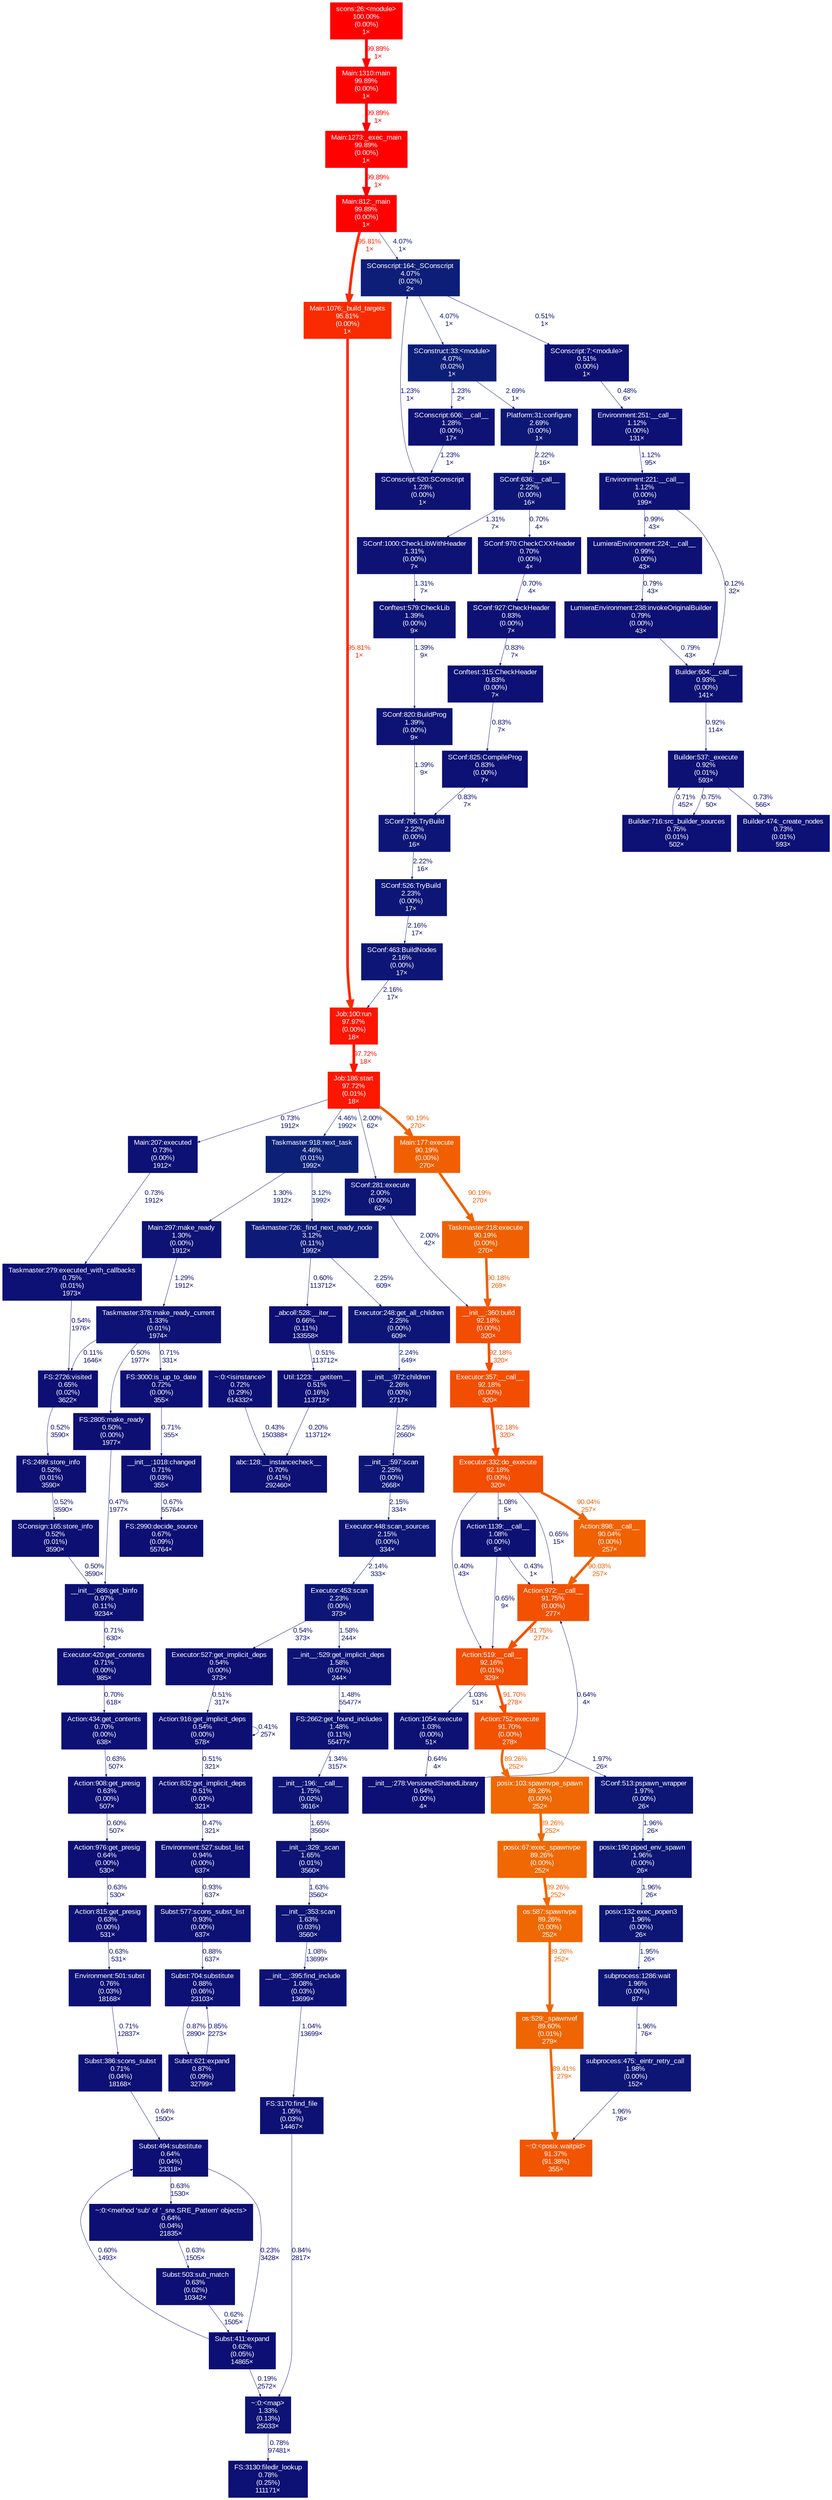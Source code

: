 digraph {
	graph [ranksep=0.25, fontname=Arial, nodesep=0.125];
	node [fontname=Arial, style=filled, height=0, width=0, shape=box, fontcolor=white];
	edge [fontname=Arial];
	3 [color="#0d1074", fontcolor="#ffffff", fontsize="10.00", label="Taskmaster:279:executed_with_callbacks\n0.75%\n(0.01%)\n1973×"];
	3 -> 255 [color="#0d0f73", label="0.54%\n1976×", arrowsize="0.35", fontsize="10.00", fontcolor="#0d0f73", labeldistance="0.50", penwidth="0.50"];
	10 [color="#0d1a77", fontcolor="#ffffff", fontsize="10.00", label="Taskmaster:726:_find_next_ready_node\n3.12%\n(0.11%)\n1992×"];
	10 -> 1105 [color="#0d1676", label="2.25%\n609×", arrowsize="0.35", fontsize="10.00", fontcolor="#0d1676", labeldistance="0.50", penwidth="0.50"];
	10 -> 571 [color="#0d0f74", label="0.60%\n113712×", arrowsize="0.35", fontsize="10.00", fontcolor="#0d0f74", labeldistance="0.50", penwidth="0.50"];
	22 [color="#0d1174", fontcolor="#ffffff", fontsize="10.00", label="Builder:537:_execute\n0.92%\n(0.01%)\n593×"];
	22 -> 275 [color="#0d1074", label="0.75%\n50×", arrowsize="0.35", fontsize="10.00", fontcolor="#0d1074", labeldistance="0.50", penwidth="0.50"];
	22 -> 26 [color="#0d1074", label="0.73%\n566×", arrowsize="0.35", fontsize="10.00", fontcolor="#0d1074", labeldistance="0.50", penwidth="0.50"];
	24 [color="#0d1876", fontcolor="#ffffff", fontsize="10.00", label="Platform:31:configure\n2.69%\n(0.00%)\n1×"];
	24 -> 198 [color="#0d1676", label="2.22%\n16×", arrowsize="0.35", fontsize="10.00", fontcolor="#0d1676", labeldistance="0.50", penwidth="0.50"];
	26 [color="#0d1074", fontcolor="#ffffff", fontsize="10.00", label="Builder:474:_create_nodes\n0.73%\n(0.01%)\n593×"];
	35 [color="#0d1074", fontcolor="#ffffff", fontsize="10.00", label="Subst:621:expand\n0.87%\n(0.09%)\n32799×"];
	35 -> 573 [color="#0d1074", label="0.85%\n2273×", arrowsize="0.35", fontsize="10.00", fontcolor="#0d1074", labeldistance="0.50", penwidth="0.50"];
	93 [color="#0d1575", fontcolor="#ffffff", fontsize="10.00", label="posix:190:piped_env_spawn\n1.96%\n(0.00%)\n26×"];
	93 -> 273 [color="#0d1575", label="1.96%\n26×", arrowsize="0.35", fontsize="10.00", fontcolor="#0d1575", labeldistance="0.50", penwidth="0.50"];
	94 [color="#0d1575", fontcolor="#ffffff", fontsize="10.00", label="SConf:513:pspawn_wrapper\n1.97%\n(0.00%)\n26×"];
	94 -> 93 [color="#0d1575", label="1.96%\n26×", arrowsize="0.35", fontsize="10.00", fontcolor="#0d1575", labeldistance="0.50", penwidth="0.50"];
	110 [color="#ff0100", fontcolor="#ffffff", fontsize="10.00", label="Main:812:_main\n99.89%\n(0.00%)\n1×"];
	110 -> 698 [color="#f92b01", label="95.81%\n1×", arrowsize="0.98", fontsize="10.00", fontcolor="#f92b01", labeldistance="3.83", penwidth="3.83"];
	110 -> 377 [color="#0d1e78", label="4.07%\n1×", arrowsize="0.35", fontsize="10.00", fontcolor="#0d1e78", labeldistance="0.50", penwidth="0.50"];
	137 [color="#0d0f74", fontcolor="#ffffff", fontsize="10.00", label="__init__:278:VersionedSharedLibrary\n0.64%\n(0.00%)\n4×"];
	137 -> 1290 [color="#0d0f74", label="0.64%\n4×", arrowsize="0.35", fontsize="10.00", fontcolor="#0d0f74", labeldistance="0.50", penwidth="0.50"];
	167 [color="#ff0100", fontcolor="#ffffff", fontsize="10.00", label="Main:1310:main\n99.89%\n(0.00%)\n1×"];
	167 -> 546 [color="#ff0100", label="99.89%\n1×", arrowsize="1.00", fontsize="10.00", fontcolor="#ff0100", labeldistance="4.00", penwidth="4.00"];
	180 [color="#0d1174", fontcolor="#ffffff", fontsize="10.00", label="__init__:686:get_binfo\n0.97%\n(0.11%)\n9234×"];
	180 -> 557 [color="#0d1074", label="0.71%\n630×", arrowsize="0.35", fontsize="10.00", fontcolor="#0d1074", labeldistance="0.50", penwidth="0.50"];
	196 [color="#fc1701", fontcolor="#ffffff", fontsize="10.00", label="Job:186:start\n97.72%\n(0.01%)\n18×"];
	196 -> 260 [color="#0d1074", label="0.73%\n1912×", arrowsize="0.35", fontsize="10.00", fontcolor="#0d1074", labeldistance="0.50", penwidth="0.50"];
	196 -> 1546 [color="#f06002", label="90.19%\n270×", arrowsize="0.95", fontsize="10.00", fontcolor="#f06002", labeldistance="3.61", penwidth="3.61"];
	196 -> 253 [color="#0d1575", label="2.00%\n62×", arrowsize="0.35", fontsize="10.00", fontcolor="#0d1575", labeldistance="0.50", penwidth="0.50"];
	196 -> 317 [color="#0d2078", label="4.46%\n1992×", arrowsize="0.35", fontsize="10.00", fontcolor="#0d2078", labeldistance="0.50", penwidth="0.50"];
	197 [color="#0d1274", fontcolor="#ffffff", fontsize="10.00", label="SConf:1000:CheckLibWithHeader\n1.31%\n(0.00%)\n7×"];
	197 -> 862 [color="#0d1274", label="1.31%\n7×", arrowsize="0.35", fontsize="10.00", fontcolor="#0d1274", labeldistance="0.50", penwidth="0.50"];
	198 [color="#0d1676", fontcolor="#ffffff", fontsize="10.00", label="SConf:636:__call__\n2.22%\n(0.00%)\n16×"];
	198 -> 420 [color="#0d1074", label="0.70%\n4×", arrowsize="0.35", fontsize="10.00", fontcolor="#0d1074", labeldistance="0.50", penwidth="0.50"];
	198 -> 197 [color="#0d1274", label="1.31%\n7×", arrowsize="0.35", fontsize="10.00", fontcolor="#0d1274", labeldistance="0.50", penwidth="0.50"];
	219 [color="#0d1274", fontcolor="#ffffff", fontsize="10.00", label="SConscript:520:SConscript\n1.23%\n(0.00%)\n1×"];
	219 -> 377 [color="#0d1274", label="1.23%\n1×", arrowsize="0.35", fontsize="10.00", fontcolor="#0d1274", labeldistance="0.50", penwidth="0.50"];
	253 [color="#0d1575", fontcolor="#ffffff", fontsize="10.00", label="SConf:281:execute\n2.00%\n(0.00%)\n62×"];
	253 -> 318 [color="#0d1575", label="2.00%\n42×", arrowsize="0.35", fontsize="10.00", fontcolor="#0d1575", labeldistance="0.50", penwidth="0.50"];
	254 [color="#0d1274", fontcolor="#ffffff", fontsize="10.00", label="Taskmaster:378:make_ready_current\n1.33%\n(0.01%)\n1974×"];
	254 -> 1137 [color="#0d1074", label="0.71%\n331×", arrowsize="0.35", fontsize="10.00", fontcolor="#0d1074", labeldistance="0.50", penwidth="0.50"];
	254 -> 764 [color="#0d0f73", label="0.50%\n1977×", arrowsize="0.35", fontsize="10.00", fontcolor="#0d0f73", labeldistance="0.50", penwidth="0.50"];
	254 -> 255 [color="#0d0d73", label="0.11%\n1646×", arrowsize="0.35", fontsize="10.00", fontcolor="#0d0d73", labeldistance="0.50", penwidth="0.50"];
	255 [color="#0d0f74", fontcolor="#ffffff", fontsize="10.00", label="FS:2726:visited\n0.65%\n(0.02%)\n3622×"];
	255 -> 927 [color="#0d0f73", label="0.52%\n3590×", arrowsize="0.35", fontsize="10.00", fontcolor="#0d0f73", labeldistance="0.50", penwidth="0.50"];
	257 [color="#0d1676", fontcolor="#ffffff", fontsize="10.00", label="__init__:597:scan\n2.25%\n(0.00%)\n2668×"];
	257 -> 1557 [color="#0d1675", label="2.15%\n334×", arrowsize="0.35", fontsize="10.00", fontcolor="#0d1675", labeldistance="0.50", penwidth="0.50"];
	259 [color="#0d1074", fontcolor="#ffffff", fontsize="10.00", label="__init__:1018:changed\n0.71%\n(0.03%)\n355×"];
	259 -> 371 [color="#0d0f74", label="0.67%\n55764×", arrowsize="0.35", fontsize="10.00", fontcolor="#0d0f74", labeldistance="0.50", penwidth="0.50"];
	260 [color="#0d1074", fontcolor="#ffffff", fontsize="10.00", label="Main:207:executed\n0.73%\n(0.00%)\n1912×"];
	260 -> 3 [color="#0d1074", label="0.73%\n1912×", arrowsize="0.35", fontsize="10.00", fontcolor="#0d1074", labeldistance="0.50", penwidth="0.50"];
	269 [color="#0d1575", fontcolor="#ffffff", fontsize="10.00", label="subprocess:1286:wait\n1.96%\n(0.00%)\n87×"];
	269 -> 454 [color="#0d1575", label="1.96%\n76×", arrowsize="0.35", fontsize="10.00", fontcolor="#0d1575", labeldistance="0.50", penwidth="0.50"];
	273 [color="#0d1575", fontcolor="#ffffff", fontsize="10.00", label="posix:132:exec_popen3\n1.96%\n(0.00%)\n26×"];
	273 -> 269 [color="#0d1575", label="1.95%\n26×", arrowsize="0.35", fontsize="10.00", fontcolor="#0d1575", labeldistance="0.50", penwidth="0.50"];
	275 [color="#0d1074", fontcolor="#ffffff", fontsize="10.00", label="Builder:716:src_builder_sources\n0.75%\n(0.01%)\n502×"];
	275 -> 22 [color="#0d1074", label="0.71%\n452×", arrowsize="0.35", fontsize="10.00", fontcolor="#0d1074", labeldistance="0.50", penwidth="0.50"];
	278 [color="#0d1676", fontcolor="#ffffff", fontsize="10.00", label="__init__:972:children\n2.26%\n(0.00%)\n2717×"];
	278 -> 257 [color="#0d1676", label="2.25%\n2660×", arrowsize="0.35", fontsize="10.00", fontcolor="#0d1676", labeldistance="0.50", penwidth="0.50"];
	298 [color="#0d1475", fontcolor="#ffffff", fontsize="10.00", label="__init__:353:scan\n1.63%\n(0.03%)\n3560×"];
	298 -> 553 [color="#0d1174", label="1.08%\n13699×", arrowsize="0.35", fontsize="10.00", fontcolor="#0d1174", labeldistance="0.50", penwidth="0.50"];
	303 [color="#0d1e78", fontcolor="#ffffff", fontsize="10.00", label="SConstruct:33:<module>\n4.07%\n(0.02%)\n1×"];
	303 -> 617 [color="#0d1274", label="1.23%\n2×", arrowsize="0.35", fontsize="10.00", fontcolor="#0d1274", labeldistance="0.50", penwidth="0.50"];
	303 -> 24 [color="#0d1876", label="2.69%\n1×", arrowsize="0.35", fontsize="10.00", fontcolor="#0d1876", labeldistance="0.50", penwidth="0.50"];
	317 [color="#0d2078", fontcolor="#ffffff", fontsize="10.00", label="Taskmaster:918:next_task\n4.46%\n(0.01%)\n1992×"];
	317 -> 1826 [color="#0d1274", label="1.30%\n1912×", arrowsize="0.35", fontsize="10.00", fontcolor="#0d1274", labeldistance="0.50", penwidth="0.50"];
	317 -> 10 [color="#0d1a77", label="3.12%\n1992×", arrowsize="0.35", fontsize="10.00", fontcolor="#0d1a77", labeldistance="0.50", penwidth="0.50"];
	318 [color="#f34d02", fontcolor="#ffffff", fontsize="10.00", label="__init__:360:build\n92.18%\n(0.00%)\n320×"];
	318 -> 1038 [color="#f34d02", label="92.18%\n320×", arrowsize="0.96", fontsize="10.00", fontcolor="#f34d02", labeldistance="3.69", penwidth="3.69"];
	328 [color="#0d1074", fontcolor="#ffffff", fontsize="10.00", label="Action:434:get_contents\n0.70%\n(0.00%)\n638×"];
	328 -> 1636 [color="#0d0f74", label="0.63%\n507×", arrowsize="0.35", fontsize="10.00", fontcolor="#0d0f74", labeldistance="0.50", penwidth="0.50"];
	341 [color="#0d1375", fontcolor="#ffffff", fontsize="10.00", label="FS:2662:get_found_includes\n1.48%\n(0.11%)\n55477×"];
	341 -> 668 [color="#0d1274", label="1.34%\n3157×", arrowsize="0.35", fontsize="10.00", fontcolor="#0d1274", labeldistance="0.50", penwidth="0.50"];
	355 [color="#0d1676", fontcolor="#ffffff", fontsize="10.00", label="SConf:526:TryBuild\n2.23%\n(0.00%)\n17×"];
	355 -> 378 [color="#0d1676", label="2.16%\n17×", arrowsize="0.35", fontsize="10.00", fontcolor="#0d1676", labeldistance="0.50", penwidth="0.50"];
	359 [color="#0d1074", fontcolor="#ffffff", fontsize="10.00", label="Subst:386:scons_subst\n0.71%\n(0.04%)\n18168×"];
	359 -> 551 [color="#0d0f74", label="0.64%\n1500×", arrowsize="0.35", fontsize="10.00", fontcolor="#0d0f74", labeldistance="0.50", penwidth="0.50"];
	371 [color="#0d0f74", fontcolor="#ffffff", fontsize="10.00", label="FS:2990:decide_source\n0.67%\n(0.09%)\n55764×"];
	373 [color="#ff0000", fontcolor="#ffffff", fontsize="10.00", label="scons:26:<module>\n100.00%\n(0.00%)\n1×"];
	373 -> 167 [color="#ff0100", label="99.89%\n1×", arrowsize="1.00", fontsize="10.00", fontcolor="#ff0100", labeldistance="4.00", penwidth="4.00"];
	377 [color="#0d1e78", fontcolor="#ffffff", fontsize="10.00", label="SConscript:164:_SConscript\n4.07%\n(0.02%)\n2×"];
	377 -> 657 [color="#0d0f73", label="0.51%\n1×", arrowsize="0.35", fontsize="10.00", fontcolor="#0d0f73", labeldistance="0.50", penwidth="0.50"];
	377 -> 303 [color="#0d1e78", label="4.07%\n1×", arrowsize="0.35", fontsize="10.00", fontcolor="#0d1e78", labeldistance="0.50", penwidth="0.50"];
	378 [color="#0d1676", fontcolor="#ffffff", fontsize="10.00", label="SConf:463:BuildNodes\n2.16%\n(0.00%)\n17×"];
	378 -> 1257 [color="#0d1676", label="2.16%\n17×", arrowsize="0.35", fontsize="10.00", fontcolor="#0d1676", labeldistance="0.50", penwidth="0.50"];
	390 [color="#0d1676", fontcolor="#ffffff", fontsize="10.00", label="Executor:453:scan\n2.23%\n(0.00%)\n373×"];
	390 -> 866 [color="#0d0f73", label="0.54%\n373×", arrowsize="0.35", fontsize="10.00", fontcolor="#0d0f73", labeldistance="0.50", penwidth="0.50"];
	390 -> 910 [color="#0d1375", label="1.58%\n244×", arrowsize="0.35", fontsize="10.00", fontcolor="#0d1375", labeldistance="0.50", penwidth="0.50"];
	412 [color="#0d1074", fontcolor="#ffffff", fontsize="10.00", label="FS:3130:filedir_lookup\n0.78%\n(0.25%)\n111171×"];
	413 [color="#0d1274", fontcolor="#ffffff", fontsize="10.00", label="~:0:<map>\n1.33%\n(0.13%)\n25033×"];
	413 -> 412 [color="#0d1074", label="0.78%\n97481×", arrowsize="0.35", fontsize="10.00", fontcolor="#0d1074", labeldistance="0.50", penwidth="0.50"];
	417 [color="#f25202", fontcolor="#ffffff", fontsize="10.00", label="Action:752:execute\n91.70%\n(0.00%)\n278×"];
	417 -> 1412 [color="#ef6803", label="89.26%\n252×", arrowsize="0.94", fontsize="10.00", fontcolor="#ef6803", labeldistance="3.57", penwidth="3.57"];
	417 -> 94 [color="#0d1575", label="1.97%\n26×", arrowsize="0.35", fontsize="10.00", fontcolor="#0d1575", labeldistance="0.50", penwidth="0.50"];
	419 [color="#0d1074", fontcolor="#ffffff", fontsize="10.00", label="SConf:927:CheckHeader\n0.83%\n(0.00%)\n7×"];
	419 -> 861 [color="#0d1074", label="0.83%\n7×", arrowsize="0.35", fontsize="10.00", fontcolor="#0d1074", labeldistance="0.50", penwidth="0.50"];
	420 [color="#0d1074", fontcolor="#ffffff", fontsize="10.00", label="SConf:970:CheckCXXHeader\n0.70%\n(0.00%)\n4×"];
	420 -> 419 [color="#0d1074", label="0.70%\n4×", arrowsize="0.35", fontsize="10.00", fontcolor="#0d1074", labeldistance="0.50", penwidth="0.50"];
	454 [color="#0d1575", fontcolor="#ffffff", fontsize="10.00", label="subprocess:475:_eintr_retry_call\n1.98%\n(0.00%)\n152×"];
	454 -> 1711 [color="#0d1575", label="1.96%\n76×", arrowsize="0.35", fontsize="10.00", fontcolor="#0d1575", labeldistance="0.50", penwidth="0.50"];
	477 [color="#0d1174", fontcolor="#ffffff", fontsize="10.00", label="Environment:221:__call__\n1.12%\n(0.00%)\n199×"];
	477 -> 872 [color="#0d0d73", label="0.12%\n32×", arrowsize="0.35", fontsize="10.00", fontcolor="#0d0d73", labeldistance="0.50", penwidth="0.50"];
	477 -> 623 [color="#0d1174", label="0.99%\n43×", arrowsize="0.35", fontsize="10.00", fontcolor="#0d1174", labeldistance="0.50", penwidth="0.50"];
	488 [color="#0d1174", fontcolor="#ffffff", fontsize="10.00", label="Environment:527:subst_list\n0.94%\n(0.00%)\n637×"];
	488 -> 870 [color="#0d1174", label="0.93%\n637×", arrowsize="0.35", fontsize="10.00", fontcolor="#0d1174", labeldistance="0.50", penwidth="0.50"];
	489 [color="#0d1074", fontcolor="#ffffff", fontsize="10.00", label="Environment:501:subst\n0.76%\n(0.03%)\n18168×"];
	489 -> 359 [color="#0d1074", label="0.71%\n12837×", arrowsize="0.35", fontsize="10.00", fontcolor="#0d1074", labeldistance="0.50", penwidth="0.50"];
	490 [color="#0d1676", fontcolor="#ffffff", fontsize="10.00", label="SConf:795:TryBuild\n2.22%\n(0.00%)\n16×"];
	490 -> 355 [color="#0d1676", label="2.22%\n16×", arrowsize="0.35", fontsize="10.00", fontcolor="#0d1676", labeldistance="0.50", penwidth="0.50"];
	546 [color="#ff0100", fontcolor="#ffffff", fontsize="10.00", label="Main:1273:_exec_main\n99.89%\n(0.00%)\n1×"];
	546 -> 110 [color="#ff0100", label="99.89%\n1×", arrowsize="1.00", fontsize="10.00", fontcolor="#ff0100", labeldistance="4.00", penwidth="4.00"];
	551 [color="#0d0f74", fontcolor="#ffffff", fontsize="10.00", label="Subst:494:substitute\n0.64%\n(0.04%)\n23318×"];
	551 -> 1440 [color="#0d0f74", label="0.63%\n1530×", arrowsize="0.35", fontsize="10.00", fontcolor="#0d0f74", labeldistance="0.50", penwidth="0.50"];
	551 -> 558 [color="#0d0e73", label="0.23%\n3428×", arrowsize="0.35", fontsize="10.00", fontcolor="#0d0e73", labeldistance="0.50", penwidth="0.50"];
	553 [color="#0d1174", fontcolor="#ffffff", fontsize="10.00", label="__init__:395:find_include\n1.08%\n(0.03%)\n13699×"];
	553 -> 748 [color="#0d1174", label="1.04%\n13699×", arrowsize="0.35", fontsize="10.00", fontcolor="#0d1174", labeldistance="0.50", penwidth="0.50"];
	557 [color="#0d1074", fontcolor="#ffffff", fontsize="10.00", label="Executor:420:get_contents\n0.71%\n(0.00%)\n985×"];
	557 -> 328 [color="#0d1074", label="0.70%\n618×", arrowsize="0.35", fontsize="10.00", fontcolor="#0d1074", labeldistance="0.50", penwidth="0.50"];
	558 [color="#0d0f74", fontcolor="#ffffff", fontsize="10.00", label="Subst:411:expand\n0.62%\n(0.05%)\n14865×"];
	558 -> 551 [color="#0d0f74", label="0.60%\n1493×", arrowsize="0.35", fontsize="10.00", fontcolor="#0d0f74", labeldistance="0.50", penwidth="0.50"];
	558 -> 413 [color="#0d0e73", label="0.19%\n2572×", arrowsize="0.35", fontsize="10.00", fontcolor="#0d0e73", labeldistance="0.50", penwidth="0.50"];
	571 [color="#0d0f74", fontcolor="#ffffff", fontsize="10.00", label="_abcoll:528:__iter__\n0.66%\n(0.11%)\n133558×"];
	571 -> 1357 [color="#0d0f73", label="0.51%\n113712×", arrowsize="0.35", fontsize="10.00", fontcolor="#0d0f73", labeldistance="0.50", penwidth="0.50"];
	573 [color="#0d1074", fontcolor="#ffffff", fontsize="10.00", label="Subst:704:substitute\n0.88%\n(0.06%)\n23103×"];
	573 -> 35 [color="#0d1074", label="0.87%\n2890×", arrowsize="0.35", fontsize="10.00", fontcolor="#0d1074", labeldistance="0.50", penwidth="0.50"];
	605 [color="#0d1074", fontcolor="#ffffff", fontsize="10.00", label="SConf:825:CompileProg\n0.83%\n(0.00%)\n7×"];
	605 -> 490 [color="#0d1074", label="0.83%\n7×", arrowsize="0.35", fontsize="10.00", fontcolor="#0d1074", labeldistance="0.50", penwidth="0.50"];
	606 [color="#0d1375", fontcolor="#ffffff", fontsize="10.00", label="SConf:820:BuildProg\n1.39%\n(0.00%)\n9×"];
	606 -> 490 [color="#0d1375", label="1.39%\n9×", arrowsize="0.35", fontsize="10.00", fontcolor="#0d1375", labeldistance="0.50", penwidth="0.50"];
	617 [color="#0d1274", fontcolor="#ffffff", fontsize="10.00", label="SConscript:606:__call__\n1.28%\n(0.00%)\n17×"];
	617 -> 219 [color="#0d1274", label="1.23%\n1×", arrowsize="0.35", fontsize="10.00", fontcolor="#0d1274", labeldistance="0.50", penwidth="0.50"];
	622 [color="#0d1074", fontcolor="#ffffff", fontsize="10.00", label="LumieraEnvironment:238:invokeOriginalBuilder\n0.79%\n(0.00%)\n43×"];
	622 -> 872 [color="#0d1074", label="0.79%\n43×", arrowsize="0.35", fontsize="10.00", fontcolor="#0d1074", labeldistance="0.50", penwidth="0.50"];
	623 [color="#0d1174", fontcolor="#ffffff", fontsize="10.00", label="LumieraEnvironment:224:__call__\n0.99%\n(0.00%)\n43×"];
	623 -> 622 [color="#0d1074", label="0.79%\n43×", arrowsize="0.35", fontsize="10.00", fontcolor="#0d1074", labeldistance="0.50", penwidth="0.50"];
	630 [color="#0d0f74", fontcolor="#ffffff", fontsize="10.00", label="Action:815:get_presig\n0.63%\n(0.00%)\n531×"];
	630 -> 489 [color="#0d0f74", label="0.63%\n531×", arrowsize="0.35", fontsize="10.00", fontcolor="#0d0f74", labeldistance="0.50", penwidth="0.50"];
	657 [color="#0d0f73", fontcolor="#ffffff", fontsize="10.00", label="SConscript:7:<module>\n0.51%\n(0.00%)\n1×"];
	657 -> 1066 [color="#0d0f73", label="0.48%\n6×", arrowsize="0.35", fontsize="10.00", fontcolor="#0d0f73", labeldistance="0.50", penwidth="0.50"];
	667 [color="#0d1475", fontcolor="#ffffff", fontsize="10.00", label="__init__:329:_scan\n1.65%\n(0.01%)\n3560×"];
	667 -> 298 [color="#0d1475", label="1.63%\n3560×", arrowsize="0.35", fontsize="10.00", fontcolor="#0d1475", labeldistance="0.50", penwidth="0.50"];
	668 [color="#0d1475", fontcolor="#ffffff", fontsize="10.00", label="__init__:196:__call__\n1.75%\n(0.02%)\n3616×"];
	668 -> 667 [color="#0d1475", label="1.65%\n3560×", arrowsize="0.35", fontsize="10.00", fontcolor="#0d1475", labeldistance="0.50", penwidth="0.50"];
	673 [color="#0d0f73", fontcolor="#ffffff", fontsize="10.00", label="SConsign:165:store_info\n0.52%\n(0.01%)\n3590×"];
	673 -> 180 [color="#0d0f73", label="0.50%\n3590×", arrowsize="0.35", fontsize="10.00", fontcolor="#0d0f73", labeldistance="0.50", penwidth="0.50"];
	698 [color="#f92b01", fontcolor="#ffffff", fontsize="10.00", label="Main:1076:_build_targets\n95.81%\n(0.00%)\n1×"];
	698 -> 1257 [color="#f92b01", label="95.81%\n1×", arrowsize="0.98", fontsize="10.00", fontcolor="#f92b01", labeldistance="3.83", penwidth="3.83"];
	739 [color="#0d1174", fontcolor="#ffffff", fontsize="10.00", label="Action:1054:execute\n1.03%\n(0.00%)\n51×"];
	739 -> 137 [color="#0d0f74", label="0.64%\n4×", arrowsize="0.35", fontsize="10.00", fontcolor="#0d0f74", labeldistance="0.50", penwidth="0.50"];
	748 [color="#0d1174", fontcolor="#ffffff", fontsize="10.00", label="FS:3170:find_file\n1.05%\n(0.03%)\n14467×"];
	748 -> 413 [color="#0d1074", label="0.84%\n2817×", arrowsize="0.35", fontsize="10.00", fontcolor="#0d1074", labeldistance="0.50", penwidth="0.50"];
	764 [color="#0d0f73", fontcolor="#ffffff", fontsize="10.00", label="FS:2805:make_ready\n0.50%\n(0.00%)\n1977×"];
	764 -> 180 [color="#0d0f73", label="0.47%\n1977×", arrowsize="0.35", fontsize="10.00", fontcolor="#0d0f73", labeldistance="0.50", penwidth="0.50"];
	779 [color="#f06002", fontcolor="#ffffff", fontsize="10.00", label="Taskmaster:218:execute\n90.19%\n(0.00%)\n270×"];
	779 -> 318 [color="#f06002", label="90.18%\n269×", arrowsize="0.95", fontsize="10.00", fontcolor="#f06002", labeldistance="3.61", penwidth="3.61"];
	807 [color="#0d1074", fontcolor="#ffffff", fontsize="10.00", label="abc:128:__instancecheck__\n0.70%\n(0.41%)\n292460×"];
	861 [color="#0d1074", fontcolor="#ffffff", fontsize="10.00", label="Conftest:315:CheckHeader\n0.83%\n(0.00%)\n7×"];
	861 -> 605 [color="#0d1074", label="0.83%\n7×", arrowsize="0.35", fontsize="10.00", fontcolor="#0d1074", labeldistance="0.50", penwidth="0.50"];
	862 [color="#0d1375", fontcolor="#ffffff", fontsize="10.00", label="Conftest:579:CheckLib\n1.39%\n(0.00%)\n9×"];
	862 -> 606 [color="#0d1375", label="1.39%\n9×", arrowsize="0.35", fontsize="10.00", fontcolor="#0d1375", labeldistance="0.50", penwidth="0.50"];
	866 [color="#0d0f73", fontcolor="#ffffff", fontsize="10.00", label="Executor:527:get_implicit_deps\n0.54%\n(0.00%)\n373×"];
	866 -> 1003 [color="#0d0f73", label="0.51%\n317×", arrowsize="0.35", fontsize="10.00", fontcolor="#0d0f73", labeldistance="0.50", penwidth="0.50"];
	870 [color="#0d1174", fontcolor="#ffffff", fontsize="10.00", label="Subst:577:scons_subst_list\n0.93%\n(0.00%)\n637×"];
	870 -> 573 [color="#0d1074", label="0.88%\n637×", arrowsize="0.35", fontsize="10.00", fontcolor="#0d1074", labeldistance="0.50", penwidth="0.50"];
	872 [color="#0d1174", fontcolor="#ffffff", fontsize="10.00", label="Builder:604:__call__\n0.93%\n(0.00%)\n141×"];
	872 -> 22 [color="#0d1174", label="0.92%\n114×", arrowsize="0.35", fontsize="10.00", fontcolor="#0d1174", labeldistance="0.50", penwidth="0.50"];
	894 [color="#f34e02", fontcolor="#ffffff", fontsize="10.00", label="Action:519:__call__\n92.16%\n(0.01%)\n329×"];
	894 -> 417 [color="#f25202", label="91.70%\n278×", arrowsize="0.96", fontsize="10.00", fontcolor="#f25202", labeldistance="3.67", penwidth="3.67"];
	894 -> 739 [color="#0d1174", label="1.03%\n51×", arrowsize="0.35", fontsize="10.00", fontcolor="#0d1174", labeldistance="0.50", penwidth="0.50"];
	910 [color="#0d1375", fontcolor="#ffffff", fontsize="10.00", label="__init__:529:get_implicit_deps\n1.58%\n(0.07%)\n244×"];
	910 -> 341 [color="#0d1375", label="1.48%\n55477×", arrowsize="0.35", fontsize="10.00", fontcolor="#0d1375", labeldistance="0.50", penwidth="0.50"];
	927 [color="#0d0f73", fontcolor="#ffffff", fontsize="10.00", label="FS:2499:store_info\n0.52%\n(0.01%)\n3590×"];
	927 -> 673 [color="#0d0f73", label="0.52%\n3590×", arrowsize="0.35", fontsize="10.00", fontcolor="#0d0f73", labeldistance="0.50", penwidth="0.50"];
	959 [color="#0d0f74", fontcolor="#ffffff", fontsize="10.00", label="Subst:503:sub_match\n0.63%\n(0.02%)\n10342×"];
	959 -> 558 [color="#0d0f74", label="0.62%\n1505×", arrowsize="0.35", fontsize="10.00", fontcolor="#0d0f74", labeldistance="0.50", penwidth="0.50"];
	1003 [color="#0d0f73", fontcolor="#ffffff", fontsize="10.00", label="Action:916:get_implicit_deps\n0.54%\n(0.00%)\n578×"];
	1003 -> 1003 [color="#0d0e73", label="0.41%\n257×", arrowsize="0.35", fontsize="10.00", fontcolor="#0d0e73", labeldistance="0.50", penwidth="0.50"];
	1003 -> 1013 [color="#0d0f73", label="0.51%\n321×", arrowsize="0.35", fontsize="10.00", fontcolor="#0d0f73", labeldistance="0.50", penwidth="0.50"];
	1013 [color="#0d0f73", fontcolor="#ffffff", fontsize="10.00", label="Action:832:get_implicit_deps\n0.51%\n(0.00%)\n321×"];
	1013 -> 488 [color="#0d0f73", label="0.47%\n321×", arrowsize="0.35", fontsize="10.00", fontcolor="#0d0f73", labeldistance="0.50", penwidth="0.50"];
	1019 [color="#ef6503", fontcolor="#ffffff", fontsize="10.00", label="os:529:_spawnvef\n89.60%\n(0.01%)\n279×"];
	1019 -> 1711 [color="#ef6703", label="89.41%\n279×", arrowsize="0.95", fontsize="10.00", fontcolor="#ef6703", labeldistance="3.58", penwidth="3.58"];
	1038 [color="#f34d02", fontcolor="#ffffff", fontsize="10.00", label="Executor:357:__call__\n92.18%\n(0.00%)\n320×"];
	1038 -> 1291 [color="#f34d02", label="92.18%\n320×", arrowsize="0.96", fontsize="10.00", fontcolor="#f34d02", labeldistance="3.69", penwidth="3.69"];
	1066 [color="#0d1174", fontcolor="#ffffff", fontsize="10.00", label="Environment:251:__call__\n1.12%\n(0.00%)\n131×"];
	1066 -> 477 [color="#0d1174", label="1.12%\n95×", arrowsize="0.35", fontsize="10.00", fontcolor="#0d1174", labeldistance="0.50", penwidth="0.50"];
	1105 [color="#0d1676", fontcolor="#ffffff", fontsize="10.00", label="Executor:248:get_all_children\n2.25%\n(0.00%)\n609×"];
	1105 -> 278 [color="#0d1676", label="2.24%\n649×", arrowsize="0.35", fontsize="10.00", fontcolor="#0d1676", labeldistance="0.50", penwidth="0.50"];
	1137 [color="#0d1074", fontcolor="#ffffff", fontsize="10.00", label="FS:3000:is_up_to_date\n0.72%\n(0.00%)\n355×"];
	1137 -> 259 [color="#0d1074", label="0.71%\n355×", arrowsize="0.35", fontsize="10.00", fontcolor="#0d1074", labeldistance="0.50", penwidth="0.50"];
	1257 [color="#fc1501", fontcolor="#ffffff", fontsize="10.00", label="Job:100:run\n97.97%\n(0.00%)\n18×"];
	1257 -> 196 [color="#fc1701", label="97.72%\n18×", arrowsize="0.99", fontsize="10.00", fontcolor="#fc1701", labeldistance="3.91", penwidth="3.91"];
	1289 [color="#0d1174", fontcolor="#ffffff", fontsize="10.00", label="Action:1139:__call__\n1.08%\n(0.00%)\n5×"];
	1289 -> 1290 [color="#0d0f73", label="0.43%\n1×", arrowsize="0.35", fontsize="10.00", fontcolor="#0d0f73", labeldistance="0.50", penwidth="0.50"];
	1289 -> 894 [color="#0d0f74", label="0.65%\n9×", arrowsize="0.35", fontsize="10.00", fontcolor="#0d0f74", labeldistance="0.50", penwidth="0.50"];
	1290 [color="#f25102", fontcolor="#ffffff", fontsize="10.00", label="Action:972:__call__\n91.75%\n(0.00%)\n277×"];
	1290 -> 894 [color="#f25102", label="91.75%\n277×", arrowsize="0.96", fontsize="10.00", fontcolor="#f25102", labeldistance="3.67", penwidth="3.67"];
	1291 [color="#f34d02", fontcolor="#ffffff", fontsize="10.00", label="Executor:332:do_execute\n92.18%\n(0.00%)\n320×"];
	1291 -> 1289 [color="#0d1174", label="1.08%\n5×", arrowsize="0.35", fontsize="10.00", fontcolor="#0d1174", labeldistance="0.50", penwidth="0.50"];
	1291 -> 1290 [color="#0d0f74", label="0.65%\n15×", arrowsize="0.35", fontsize="10.00", fontcolor="#0d0f74", labeldistance="0.50", penwidth="0.50"];
	1291 -> 1449 [color="#f06102", label="90.04%\n257×", arrowsize="0.95", fontsize="10.00", fontcolor="#f06102", labeldistance="3.60", penwidth="3.60"];
	1291 -> 894 [color="#0d0e73", label="0.40%\n43×", arrowsize="0.35", fontsize="10.00", fontcolor="#0d0e73", labeldistance="0.50", penwidth="0.50"];
	1357 [color="#0d0f73", fontcolor="#ffffff", fontsize="10.00", label="Util:1223:__getitem__\n0.51%\n(0.16%)\n113712×"];
	1357 -> 807 [color="#0d0e73", label="0.20%\n113712×", arrowsize="0.35", fontsize="10.00", fontcolor="#0d0e73", labeldistance="0.50", penwidth="0.50"];
	1411 [color="#ef6803", fontcolor="#ffffff", fontsize="10.00", label="posix:67:exec_spawnvpe\n89.26%\n(0.00%)\n252×"];
	1411 -> 2040 [color="#ef6803", label="89.26%\n252×", arrowsize="0.94", fontsize="10.00", fontcolor="#ef6803", labeldistance="3.57", penwidth="3.57"];
	1412 [color="#ef6803", fontcolor="#ffffff", fontsize="10.00", label="posix:103:spawnvpe_spawn\n89.26%\n(0.00%)\n252×"];
	1412 -> 1411 [color="#ef6803", label="89.26%\n252×", arrowsize="0.94", fontsize="10.00", fontcolor="#ef6803", labeldistance="3.57", penwidth="3.57"];
	1434 [color="#0d0f74", fontcolor="#ffffff", fontsize="10.00", label="Action:976:get_presig\n0.64%\n(0.00%)\n530×"];
	1434 -> 630 [color="#0d0f74", label="0.63%\n530×", arrowsize="0.35", fontsize="10.00", fontcolor="#0d0f74", labeldistance="0.50", penwidth="0.50"];
	1440 [color="#0d0f74", fontcolor="#ffffff", fontsize="10.00", label="~:0:<method 'sub' of '_sre.SRE_Pattern' objects>\n0.64%\n(0.04%)\n21835×"];
	1440 -> 959 [color="#0d0f74", label="0.63%\n1505×", arrowsize="0.35", fontsize="10.00", fontcolor="#0d0f74", labeldistance="0.50", penwidth="0.50"];
	1449 [color="#f06102", fontcolor="#ffffff", fontsize="10.00", label="Action:898:__call__\n90.04%\n(0.00%)\n257×"];
	1449 -> 1290 [color="#f06102", label="90.03%\n257×", arrowsize="0.95", fontsize="10.00", fontcolor="#f06102", labeldistance="3.60", penwidth="3.60"];
	1546 [color="#f06002", fontcolor="#ffffff", fontsize="10.00", label="Main:177:execute\n90.19%\n(0.00%)\n270×"];
	1546 -> 779 [color="#f06002", label="90.19%\n270×", arrowsize="0.95", fontsize="10.00", fontcolor="#f06002", labeldistance="3.61", penwidth="3.61"];
	1557 [color="#0d1675", fontcolor="#ffffff", fontsize="10.00", label="Executor:448:scan_sources\n2.15%\n(0.00%)\n334×"];
	1557 -> 390 [color="#0d1675", label="2.14%\n333×", arrowsize="0.35", fontsize="10.00", fontcolor="#0d1675", labeldistance="0.50", penwidth="0.50"];
	1634 [color="#0d1074", fontcolor="#ffffff", fontsize="10.00", label="~:0:<isinstance>\n0.72%\n(0.29%)\n614332×"];
	1634 -> 807 [color="#0d0f73", label="0.43%\n150388×", arrowsize="0.35", fontsize="10.00", fontcolor="#0d0f73", labeldistance="0.50", penwidth="0.50"];
	1636 [color="#0d0f74", fontcolor="#ffffff", fontsize="10.00", label="Action:908:get_presig\n0.63%\n(0.00%)\n507×"];
	1636 -> 1434 [color="#0d0f74", label="0.60%\n507×", arrowsize="0.35", fontsize="10.00", fontcolor="#0d0f74", labeldistance="0.50", penwidth="0.50"];
	1711 [color="#f25502", fontcolor="#ffffff", fontsize="10.00", label="~:0:<posix.waitpid>\n91.37%\n(91.38%)\n355×"];
	1826 [color="#0d1274", fontcolor="#ffffff", fontsize="10.00", label="Main:297:make_ready\n1.30%\n(0.00%)\n1912×"];
	1826 -> 254 [color="#0d1274", label="1.29%\n1912×", arrowsize="0.35", fontsize="10.00", fontcolor="#0d1274", labeldistance="0.50", penwidth="0.50"];
	2040 [color="#ef6803", fontcolor="#ffffff", fontsize="10.00", label="os:587:spawnvpe\n89.26%\n(0.00%)\n252×"];
	2040 -> 1019 [color="#ef6803", label="89.26%\n252×", arrowsize="0.94", fontsize="10.00", fontcolor="#ef6803", labeldistance="3.57", penwidth="3.57"];
}
